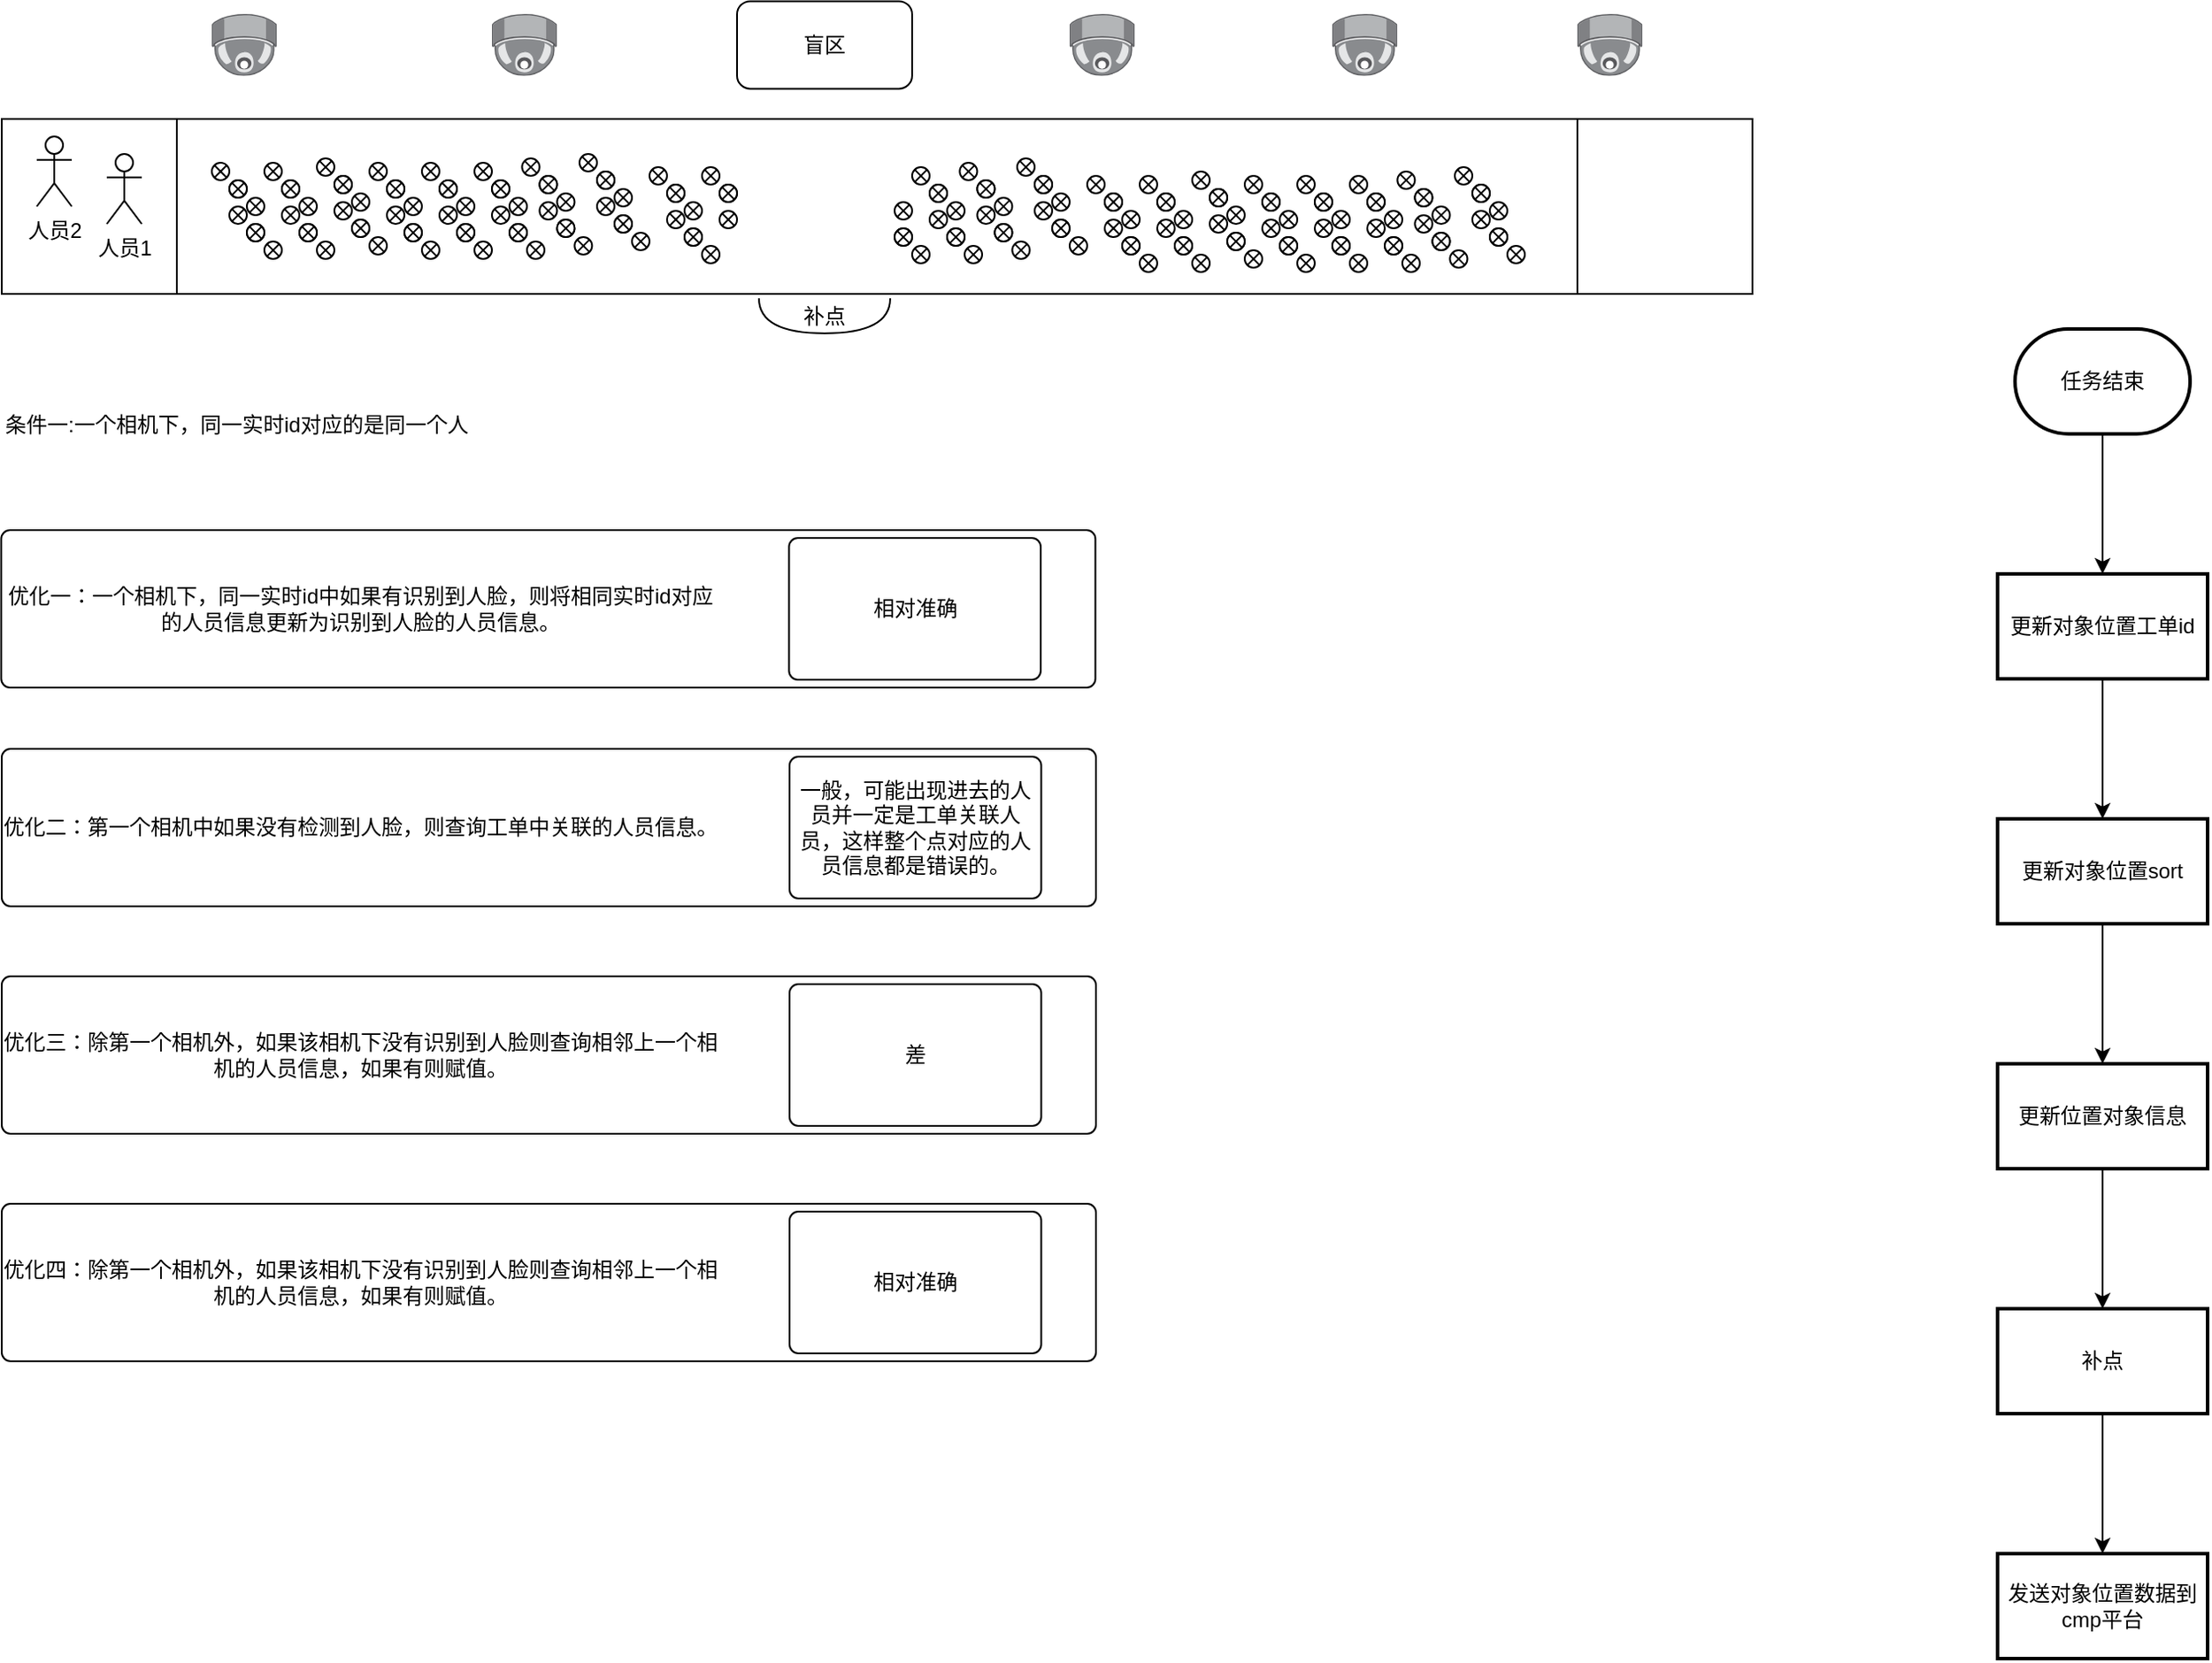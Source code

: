 <mxfile version="20.3.0" type="github">
  <diagram id="38toCDtvO72y1MS8dI_N" name="第 1 页">
    <mxGraphModel dx="932" dy="575" grid="1" gridSize="10" guides="1" tooltips="1" connect="1" arrows="1" fold="1" page="1" pageScale="1" pageWidth="827" pageHeight="1169" math="0" shadow="0">
      <root>
        <mxCell id="0" />
        <mxCell id="1" parent="0" />
        <mxCell id="1rM6C2h5TiVr_Z7WdG6Z-2" value="" style="shape=process;whiteSpace=wrap;html=1;backgroundOutline=1;" parent="1" vertex="1">
          <mxGeometry x="30" y="350" width="1000" height="100" as="geometry" />
        </mxCell>
        <mxCell id="1rM6C2h5TiVr_Z7WdG6Z-3" value="" style="points=[];aspect=fixed;html=1;align=center;shadow=0;dashed=0;image;image=img/lib/allied_telesis/security/Surveillance_Camera_Ceiling.svg;" parent="1" vertex="1">
          <mxGeometry x="150" y="290" width="37.2" height="35.4" as="geometry" />
        </mxCell>
        <mxCell id="1rM6C2h5TiVr_Z7WdG6Z-4" value="" style="points=[];aspect=fixed;html=1;align=center;shadow=0;dashed=0;image;image=img/lib/allied_telesis/security/Surveillance_Camera_Ceiling.svg;" parent="1" vertex="1">
          <mxGeometry x="310" y="290" width="37.2" height="35.4" as="geometry" />
        </mxCell>
        <mxCell id="1rM6C2h5TiVr_Z7WdG6Z-6" value="" style="points=[];aspect=fixed;html=1;align=center;shadow=0;dashed=0;image;image=img/lib/allied_telesis/security/Surveillance_Camera_Ceiling.svg;" parent="1" vertex="1">
          <mxGeometry x="640" y="290" width="37.2" height="35.4" as="geometry" />
        </mxCell>
        <mxCell id="1rM6C2h5TiVr_Z7WdG6Z-8" value="人员2" style="shape=umlActor;verticalLabelPosition=bottom;verticalAlign=top;html=1;" parent="1" vertex="1">
          <mxGeometry x="50" y="360" width="20" height="40" as="geometry" />
        </mxCell>
        <mxCell id="1rM6C2h5TiVr_Z7WdG6Z-9" value="" style="points=[];aspect=fixed;html=1;align=center;shadow=0;dashed=0;image;image=img/lib/allied_telesis/security/Surveillance_Camera_Ceiling.svg;" parent="1" vertex="1">
          <mxGeometry x="790" y="290" width="37.2" height="35.4" as="geometry" />
        </mxCell>
        <mxCell id="1rM6C2h5TiVr_Z7WdG6Z-10" value="" style="points=[];aspect=fixed;html=1;align=center;shadow=0;dashed=0;image;image=img/lib/allied_telesis/security/Surveillance_Camera_Ceiling.svg;" parent="1" vertex="1">
          <mxGeometry x="930" y="290" width="37.2" height="35.4" as="geometry" />
        </mxCell>
        <mxCell id="1rM6C2h5TiVr_Z7WdG6Z-11" value="人员1" style="shape=umlActor;verticalLabelPosition=bottom;verticalAlign=top;html=1;" parent="1" vertex="1">
          <mxGeometry x="90" y="370" width="20" height="40" as="geometry" />
        </mxCell>
        <mxCell id="1rM6C2h5TiVr_Z7WdG6Z-12" value="" style="shape=sumEllipse;perimeter=ellipsePerimeter;whiteSpace=wrap;html=1;backgroundOutline=1;" parent="1" vertex="1">
          <mxGeometry x="150" y="375" width="10" height="10" as="geometry" />
        </mxCell>
        <mxCell id="1rM6C2h5TiVr_Z7WdG6Z-13" value="" style="shape=sumEllipse;perimeter=ellipsePerimeter;whiteSpace=wrap;html=1;backgroundOutline=1;" parent="1" vertex="1">
          <mxGeometry x="160" y="400" width="10" height="10" as="geometry" />
        </mxCell>
        <mxCell id="1rM6C2h5TiVr_Z7WdG6Z-14" value="" style="shape=sumEllipse;perimeter=ellipsePerimeter;whiteSpace=wrap;html=1;backgroundOutline=1;" parent="1" vertex="1">
          <mxGeometry x="180" y="375" width="10" height="10" as="geometry" />
        </mxCell>
        <mxCell id="1rM6C2h5TiVr_Z7WdG6Z-15" value="" style="shape=sumEllipse;perimeter=ellipsePerimeter;whiteSpace=wrap;html=1;backgroundOutline=1;" parent="1" vertex="1">
          <mxGeometry x="190" y="400" width="10" height="10" as="geometry" />
        </mxCell>
        <mxCell id="1rM6C2h5TiVr_Z7WdG6Z-16" value="" style="shape=sumEllipse;perimeter=ellipsePerimeter;whiteSpace=wrap;html=1;backgroundOutline=1;" parent="1" vertex="1">
          <mxGeometry x="210" y="372.5" width="10" height="10" as="geometry" />
        </mxCell>
        <mxCell id="1rM6C2h5TiVr_Z7WdG6Z-17" value="" style="shape=sumEllipse;perimeter=ellipsePerimeter;whiteSpace=wrap;html=1;backgroundOutline=1;" parent="1" vertex="1">
          <mxGeometry x="220" y="397.5" width="10" height="10" as="geometry" />
        </mxCell>
        <mxCell id="1rM6C2h5TiVr_Z7WdG6Z-18" value="" style="shape=sumEllipse;perimeter=ellipsePerimeter;whiteSpace=wrap;html=1;backgroundOutline=1;" parent="1" vertex="1">
          <mxGeometry x="240" y="375" width="10" height="10" as="geometry" />
        </mxCell>
        <mxCell id="1rM6C2h5TiVr_Z7WdG6Z-19" value="" style="shape=sumEllipse;perimeter=ellipsePerimeter;whiteSpace=wrap;html=1;backgroundOutline=1;" parent="1" vertex="1">
          <mxGeometry x="250" y="400" width="10" height="10" as="geometry" />
        </mxCell>
        <mxCell id="1rM6C2h5TiVr_Z7WdG6Z-20" value="" style="shape=sumEllipse;perimeter=ellipsePerimeter;whiteSpace=wrap;html=1;backgroundOutline=1;" parent="1" vertex="1">
          <mxGeometry x="270" y="375" width="10" height="10" as="geometry" />
        </mxCell>
        <mxCell id="1rM6C2h5TiVr_Z7WdG6Z-21" value="" style="shape=sumEllipse;perimeter=ellipsePerimeter;whiteSpace=wrap;html=1;backgroundOutline=1;" parent="1" vertex="1">
          <mxGeometry x="280" y="400" width="10" height="10" as="geometry" />
        </mxCell>
        <mxCell id="1rM6C2h5TiVr_Z7WdG6Z-22" value="" style="shape=sumEllipse;perimeter=ellipsePerimeter;whiteSpace=wrap;html=1;backgroundOutline=1;" parent="1" vertex="1">
          <mxGeometry x="300" y="375" width="10" height="10" as="geometry" />
        </mxCell>
        <mxCell id="1rM6C2h5TiVr_Z7WdG6Z-23" value="" style="shape=sumEllipse;perimeter=ellipsePerimeter;whiteSpace=wrap;html=1;backgroundOutline=1;" parent="1" vertex="1">
          <mxGeometry x="310" y="400" width="10" height="10" as="geometry" />
        </mxCell>
        <mxCell id="1rM6C2h5TiVr_Z7WdG6Z-24" value="" style="shape=sumEllipse;perimeter=ellipsePerimeter;whiteSpace=wrap;html=1;backgroundOutline=1;" parent="1" vertex="1">
          <mxGeometry x="327.2" y="372.5" width="10" height="10" as="geometry" />
        </mxCell>
        <mxCell id="1rM6C2h5TiVr_Z7WdG6Z-25" value="" style="shape=sumEllipse;perimeter=ellipsePerimeter;whiteSpace=wrap;html=1;backgroundOutline=1;" parent="1" vertex="1">
          <mxGeometry x="337.2" y="397.5" width="10" height="10" as="geometry" />
        </mxCell>
        <mxCell id="1rM6C2h5TiVr_Z7WdG6Z-26" value="" style="shape=sumEllipse;perimeter=ellipsePerimeter;whiteSpace=wrap;html=1;backgroundOutline=1;" parent="1" vertex="1">
          <mxGeometry x="360" y="370" width="10" height="10" as="geometry" />
        </mxCell>
        <mxCell id="1rM6C2h5TiVr_Z7WdG6Z-27" value="" style="shape=sumEllipse;perimeter=ellipsePerimeter;whiteSpace=wrap;html=1;backgroundOutline=1;" parent="1" vertex="1">
          <mxGeometry x="370" y="395" width="10" height="10" as="geometry" />
        </mxCell>
        <mxCell id="1rM6C2h5TiVr_Z7WdG6Z-28" value="" style="shape=sumEllipse;perimeter=ellipsePerimeter;whiteSpace=wrap;html=1;backgroundOutline=1;" parent="1" vertex="1">
          <mxGeometry x="160" y="385" width="10" height="10" as="geometry" />
        </mxCell>
        <mxCell id="1rM6C2h5TiVr_Z7WdG6Z-29" value="" style="shape=sumEllipse;perimeter=ellipsePerimeter;whiteSpace=wrap;html=1;backgroundOutline=1;" parent="1" vertex="1">
          <mxGeometry x="170" y="410" width="10" height="10" as="geometry" />
        </mxCell>
        <mxCell id="1rM6C2h5TiVr_Z7WdG6Z-30" value="" style="shape=sumEllipse;perimeter=ellipsePerimeter;whiteSpace=wrap;html=1;backgroundOutline=1;" parent="1" vertex="1">
          <mxGeometry x="190" y="385" width="10" height="10" as="geometry" />
        </mxCell>
        <mxCell id="1rM6C2h5TiVr_Z7WdG6Z-31" value="" style="shape=sumEllipse;perimeter=ellipsePerimeter;whiteSpace=wrap;html=1;backgroundOutline=1;" parent="1" vertex="1">
          <mxGeometry x="200" y="410" width="10" height="10" as="geometry" />
        </mxCell>
        <mxCell id="1rM6C2h5TiVr_Z7WdG6Z-32" value="" style="shape=sumEllipse;perimeter=ellipsePerimeter;whiteSpace=wrap;html=1;backgroundOutline=1;" parent="1" vertex="1">
          <mxGeometry x="220" y="382.5" width="10" height="10" as="geometry" />
        </mxCell>
        <mxCell id="1rM6C2h5TiVr_Z7WdG6Z-33" value="" style="shape=sumEllipse;perimeter=ellipsePerimeter;whiteSpace=wrap;html=1;backgroundOutline=1;" parent="1" vertex="1">
          <mxGeometry x="230" y="407.5" width="10" height="10" as="geometry" />
        </mxCell>
        <mxCell id="1rM6C2h5TiVr_Z7WdG6Z-34" value="" style="shape=sumEllipse;perimeter=ellipsePerimeter;whiteSpace=wrap;html=1;backgroundOutline=1;" parent="1" vertex="1">
          <mxGeometry x="250" y="385" width="10" height="10" as="geometry" />
        </mxCell>
        <mxCell id="1rM6C2h5TiVr_Z7WdG6Z-35" value="" style="shape=sumEllipse;perimeter=ellipsePerimeter;whiteSpace=wrap;html=1;backgroundOutline=1;" parent="1" vertex="1">
          <mxGeometry x="260" y="410" width="10" height="10" as="geometry" />
        </mxCell>
        <mxCell id="1rM6C2h5TiVr_Z7WdG6Z-36" value="" style="shape=sumEllipse;perimeter=ellipsePerimeter;whiteSpace=wrap;html=1;backgroundOutline=1;" parent="1" vertex="1">
          <mxGeometry x="280" y="385" width="10" height="10" as="geometry" />
        </mxCell>
        <mxCell id="1rM6C2h5TiVr_Z7WdG6Z-37" value="" style="shape=sumEllipse;perimeter=ellipsePerimeter;whiteSpace=wrap;html=1;backgroundOutline=1;" parent="1" vertex="1">
          <mxGeometry x="290" y="410" width="10" height="10" as="geometry" />
        </mxCell>
        <mxCell id="1rM6C2h5TiVr_Z7WdG6Z-38" value="" style="shape=sumEllipse;perimeter=ellipsePerimeter;whiteSpace=wrap;html=1;backgroundOutline=1;" parent="1" vertex="1">
          <mxGeometry x="310" y="385" width="10" height="10" as="geometry" />
        </mxCell>
        <mxCell id="1rM6C2h5TiVr_Z7WdG6Z-39" value="" style="shape=sumEllipse;perimeter=ellipsePerimeter;whiteSpace=wrap;html=1;backgroundOutline=1;" parent="1" vertex="1">
          <mxGeometry x="320" y="410" width="10" height="10" as="geometry" />
        </mxCell>
        <mxCell id="1rM6C2h5TiVr_Z7WdG6Z-40" value="" style="shape=sumEllipse;perimeter=ellipsePerimeter;whiteSpace=wrap;html=1;backgroundOutline=1;" parent="1" vertex="1">
          <mxGeometry x="337.2" y="382.5" width="10" height="10" as="geometry" />
        </mxCell>
        <mxCell id="1rM6C2h5TiVr_Z7WdG6Z-41" value="" style="shape=sumEllipse;perimeter=ellipsePerimeter;whiteSpace=wrap;html=1;backgroundOutline=1;" parent="1" vertex="1">
          <mxGeometry x="347.2" y="407.5" width="10" height="10" as="geometry" />
        </mxCell>
        <mxCell id="1rM6C2h5TiVr_Z7WdG6Z-42" value="" style="shape=sumEllipse;perimeter=ellipsePerimeter;whiteSpace=wrap;html=1;backgroundOutline=1;" parent="1" vertex="1">
          <mxGeometry x="370" y="380" width="10" height="10" as="geometry" />
        </mxCell>
        <mxCell id="1rM6C2h5TiVr_Z7WdG6Z-43" value="" style="shape=sumEllipse;perimeter=ellipsePerimeter;whiteSpace=wrap;html=1;backgroundOutline=1;" parent="1" vertex="1">
          <mxGeometry x="380" y="405" width="10" height="10" as="geometry" />
        </mxCell>
        <mxCell id="1rM6C2h5TiVr_Z7WdG6Z-44" value="" style="shape=sumEllipse;perimeter=ellipsePerimeter;whiteSpace=wrap;html=1;backgroundOutline=1;" parent="1" vertex="1">
          <mxGeometry x="160" y="385" width="10" height="10" as="geometry" />
        </mxCell>
        <mxCell id="1rM6C2h5TiVr_Z7WdG6Z-45" value="" style="shape=sumEllipse;perimeter=ellipsePerimeter;whiteSpace=wrap;html=1;backgroundOutline=1;" parent="1" vertex="1">
          <mxGeometry x="170" y="410" width="10" height="10" as="geometry" />
        </mxCell>
        <mxCell id="1rM6C2h5TiVr_Z7WdG6Z-46" value="" style="shape=sumEllipse;perimeter=ellipsePerimeter;whiteSpace=wrap;html=1;backgroundOutline=1;" parent="1" vertex="1">
          <mxGeometry x="190" y="385" width="10" height="10" as="geometry" />
        </mxCell>
        <mxCell id="1rM6C2h5TiVr_Z7WdG6Z-47" value="" style="shape=sumEllipse;perimeter=ellipsePerimeter;whiteSpace=wrap;html=1;backgroundOutline=1;" parent="1" vertex="1">
          <mxGeometry x="200" y="410" width="10" height="10" as="geometry" />
        </mxCell>
        <mxCell id="1rM6C2h5TiVr_Z7WdG6Z-48" value="" style="shape=sumEllipse;perimeter=ellipsePerimeter;whiteSpace=wrap;html=1;backgroundOutline=1;" parent="1" vertex="1">
          <mxGeometry x="220" y="382.5" width="10" height="10" as="geometry" />
        </mxCell>
        <mxCell id="1rM6C2h5TiVr_Z7WdG6Z-49" value="" style="shape=sumEllipse;perimeter=ellipsePerimeter;whiteSpace=wrap;html=1;backgroundOutline=1;" parent="1" vertex="1">
          <mxGeometry x="230" y="407.5" width="10" height="10" as="geometry" />
        </mxCell>
        <mxCell id="1rM6C2h5TiVr_Z7WdG6Z-50" value="" style="shape=sumEllipse;perimeter=ellipsePerimeter;whiteSpace=wrap;html=1;backgroundOutline=1;" parent="1" vertex="1">
          <mxGeometry x="250" y="385" width="10" height="10" as="geometry" />
        </mxCell>
        <mxCell id="1rM6C2h5TiVr_Z7WdG6Z-51" value="" style="shape=sumEllipse;perimeter=ellipsePerimeter;whiteSpace=wrap;html=1;backgroundOutline=1;" parent="1" vertex="1">
          <mxGeometry x="260" y="410" width="10" height="10" as="geometry" />
        </mxCell>
        <mxCell id="1rM6C2h5TiVr_Z7WdG6Z-52" value="" style="shape=sumEllipse;perimeter=ellipsePerimeter;whiteSpace=wrap;html=1;backgroundOutline=1;" parent="1" vertex="1">
          <mxGeometry x="280" y="385" width="10" height="10" as="geometry" />
        </mxCell>
        <mxCell id="1rM6C2h5TiVr_Z7WdG6Z-53" value="" style="shape=sumEllipse;perimeter=ellipsePerimeter;whiteSpace=wrap;html=1;backgroundOutline=1;" parent="1" vertex="1">
          <mxGeometry x="290" y="410" width="10" height="10" as="geometry" />
        </mxCell>
        <mxCell id="1rM6C2h5TiVr_Z7WdG6Z-54" value="" style="shape=sumEllipse;perimeter=ellipsePerimeter;whiteSpace=wrap;html=1;backgroundOutline=1;" parent="1" vertex="1">
          <mxGeometry x="310" y="385" width="10" height="10" as="geometry" />
        </mxCell>
        <mxCell id="1rM6C2h5TiVr_Z7WdG6Z-55" value="" style="shape=sumEllipse;perimeter=ellipsePerimeter;whiteSpace=wrap;html=1;backgroundOutline=1;" parent="1" vertex="1">
          <mxGeometry x="320" y="410" width="10" height="10" as="geometry" />
        </mxCell>
        <mxCell id="1rM6C2h5TiVr_Z7WdG6Z-56" value="" style="shape=sumEllipse;perimeter=ellipsePerimeter;whiteSpace=wrap;html=1;backgroundOutline=1;" parent="1" vertex="1">
          <mxGeometry x="337.2" y="382.5" width="10" height="10" as="geometry" />
        </mxCell>
        <mxCell id="1rM6C2h5TiVr_Z7WdG6Z-57" value="" style="shape=sumEllipse;perimeter=ellipsePerimeter;whiteSpace=wrap;html=1;backgroundOutline=1;" parent="1" vertex="1">
          <mxGeometry x="347.2" y="407.5" width="10" height="10" as="geometry" />
        </mxCell>
        <mxCell id="1rM6C2h5TiVr_Z7WdG6Z-58" value="" style="shape=sumEllipse;perimeter=ellipsePerimeter;whiteSpace=wrap;html=1;backgroundOutline=1;" parent="1" vertex="1">
          <mxGeometry x="370" y="380" width="10" height="10" as="geometry" />
        </mxCell>
        <mxCell id="1rM6C2h5TiVr_Z7WdG6Z-59" value="" style="shape=sumEllipse;perimeter=ellipsePerimeter;whiteSpace=wrap;html=1;backgroundOutline=1;" parent="1" vertex="1">
          <mxGeometry x="380" y="405" width="10" height="10" as="geometry" />
        </mxCell>
        <mxCell id="1rM6C2h5TiVr_Z7WdG6Z-60" value="" style="shape=sumEllipse;perimeter=ellipsePerimeter;whiteSpace=wrap;html=1;backgroundOutline=1;" parent="1" vertex="1">
          <mxGeometry x="170" y="395" width="10" height="10" as="geometry" />
        </mxCell>
        <mxCell id="1rM6C2h5TiVr_Z7WdG6Z-61" value="" style="shape=sumEllipse;perimeter=ellipsePerimeter;whiteSpace=wrap;html=1;backgroundOutline=1;" parent="1" vertex="1">
          <mxGeometry x="180" y="420" width="10" height="10" as="geometry" />
        </mxCell>
        <mxCell id="1rM6C2h5TiVr_Z7WdG6Z-62" value="" style="shape=sumEllipse;perimeter=ellipsePerimeter;whiteSpace=wrap;html=1;backgroundOutline=1;" parent="1" vertex="1">
          <mxGeometry x="200" y="395" width="10" height="10" as="geometry" />
        </mxCell>
        <mxCell id="1rM6C2h5TiVr_Z7WdG6Z-63" value="" style="shape=sumEllipse;perimeter=ellipsePerimeter;whiteSpace=wrap;html=1;backgroundOutline=1;" parent="1" vertex="1">
          <mxGeometry x="210" y="420" width="10" height="10" as="geometry" />
        </mxCell>
        <mxCell id="1rM6C2h5TiVr_Z7WdG6Z-64" value="" style="shape=sumEllipse;perimeter=ellipsePerimeter;whiteSpace=wrap;html=1;backgroundOutline=1;" parent="1" vertex="1">
          <mxGeometry x="230" y="392.5" width="10" height="10" as="geometry" />
        </mxCell>
        <mxCell id="1rM6C2h5TiVr_Z7WdG6Z-65" value="" style="shape=sumEllipse;perimeter=ellipsePerimeter;whiteSpace=wrap;html=1;backgroundOutline=1;" parent="1" vertex="1">
          <mxGeometry x="240" y="417.5" width="10" height="10" as="geometry" />
        </mxCell>
        <mxCell id="1rM6C2h5TiVr_Z7WdG6Z-66" value="" style="shape=sumEllipse;perimeter=ellipsePerimeter;whiteSpace=wrap;html=1;backgroundOutline=1;" parent="1" vertex="1">
          <mxGeometry x="260" y="395" width="10" height="10" as="geometry" />
        </mxCell>
        <mxCell id="1rM6C2h5TiVr_Z7WdG6Z-67" value="" style="shape=sumEllipse;perimeter=ellipsePerimeter;whiteSpace=wrap;html=1;backgroundOutline=1;" parent="1" vertex="1">
          <mxGeometry x="270" y="420" width="10" height="10" as="geometry" />
        </mxCell>
        <mxCell id="1rM6C2h5TiVr_Z7WdG6Z-68" value="" style="shape=sumEllipse;perimeter=ellipsePerimeter;whiteSpace=wrap;html=1;backgroundOutline=1;" parent="1" vertex="1">
          <mxGeometry x="290" y="395" width="10" height="10" as="geometry" />
        </mxCell>
        <mxCell id="1rM6C2h5TiVr_Z7WdG6Z-69" value="" style="shape=sumEllipse;perimeter=ellipsePerimeter;whiteSpace=wrap;html=1;backgroundOutline=1;" parent="1" vertex="1">
          <mxGeometry x="300" y="420" width="10" height="10" as="geometry" />
        </mxCell>
        <mxCell id="1rM6C2h5TiVr_Z7WdG6Z-70" value="" style="shape=sumEllipse;perimeter=ellipsePerimeter;whiteSpace=wrap;html=1;backgroundOutline=1;" parent="1" vertex="1">
          <mxGeometry x="320" y="395" width="10" height="10" as="geometry" />
        </mxCell>
        <mxCell id="1rM6C2h5TiVr_Z7WdG6Z-71" value="" style="shape=sumEllipse;perimeter=ellipsePerimeter;whiteSpace=wrap;html=1;backgroundOutline=1;" parent="1" vertex="1">
          <mxGeometry x="330" y="420" width="10" height="10" as="geometry" />
        </mxCell>
        <mxCell id="1rM6C2h5TiVr_Z7WdG6Z-72" value="" style="shape=sumEllipse;perimeter=ellipsePerimeter;whiteSpace=wrap;html=1;backgroundOutline=1;" parent="1" vertex="1">
          <mxGeometry x="347.2" y="392.5" width="10" height="10" as="geometry" />
        </mxCell>
        <mxCell id="1rM6C2h5TiVr_Z7WdG6Z-73" value="" style="shape=sumEllipse;perimeter=ellipsePerimeter;whiteSpace=wrap;html=1;backgroundOutline=1;" parent="1" vertex="1">
          <mxGeometry x="357.2" y="417.5" width="10" height="10" as="geometry" />
        </mxCell>
        <mxCell id="1rM6C2h5TiVr_Z7WdG6Z-74" value="" style="shape=sumEllipse;perimeter=ellipsePerimeter;whiteSpace=wrap;html=1;backgroundOutline=1;" parent="1" vertex="1">
          <mxGeometry x="380" y="390" width="10" height="10" as="geometry" />
        </mxCell>
        <mxCell id="1rM6C2h5TiVr_Z7WdG6Z-75" value="" style="shape=sumEllipse;perimeter=ellipsePerimeter;whiteSpace=wrap;html=1;backgroundOutline=1;" parent="1" vertex="1">
          <mxGeometry x="390" y="415" width="10" height="10" as="geometry" />
        </mxCell>
        <mxCell id="1rM6C2h5TiVr_Z7WdG6Z-76" value="" style="shape=sumEllipse;perimeter=ellipsePerimeter;whiteSpace=wrap;html=1;backgroundOutline=1;" parent="1" vertex="1">
          <mxGeometry x="400" y="377.5" width="10" height="10" as="geometry" />
        </mxCell>
        <mxCell id="1rM6C2h5TiVr_Z7WdG6Z-77" value="" style="shape=sumEllipse;perimeter=ellipsePerimeter;whiteSpace=wrap;html=1;backgroundOutline=1;" parent="1" vertex="1">
          <mxGeometry x="410" y="402.5" width="10" height="10" as="geometry" />
        </mxCell>
        <mxCell id="1rM6C2h5TiVr_Z7WdG6Z-78" value="" style="shape=sumEllipse;perimeter=ellipsePerimeter;whiteSpace=wrap;html=1;backgroundOutline=1;" parent="1" vertex="1">
          <mxGeometry x="430" y="377.5" width="10" height="10" as="geometry" />
        </mxCell>
        <mxCell id="1rM6C2h5TiVr_Z7WdG6Z-79" value="" style="shape=sumEllipse;perimeter=ellipsePerimeter;whiteSpace=wrap;html=1;backgroundOutline=1;" parent="1" vertex="1">
          <mxGeometry x="440" y="402.5" width="10" height="10" as="geometry" />
        </mxCell>
        <mxCell id="1rM6C2h5TiVr_Z7WdG6Z-86" value="" style="shape=sumEllipse;perimeter=ellipsePerimeter;whiteSpace=wrap;html=1;backgroundOutline=1;" parent="1" vertex="1">
          <mxGeometry x="550" y="377.5" width="10" height="10" as="geometry" />
        </mxCell>
        <mxCell id="1rM6C2h5TiVr_Z7WdG6Z-87" value="" style="shape=sumEllipse;perimeter=ellipsePerimeter;whiteSpace=wrap;html=1;backgroundOutline=1;" parent="1" vertex="1">
          <mxGeometry x="560" y="402.5" width="10" height="10" as="geometry" />
        </mxCell>
        <mxCell id="1rM6C2h5TiVr_Z7WdG6Z-88" value="" style="shape=sumEllipse;perimeter=ellipsePerimeter;whiteSpace=wrap;html=1;backgroundOutline=1;" parent="1" vertex="1">
          <mxGeometry x="577.2" y="375" width="10" height="10" as="geometry" />
        </mxCell>
        <mxCell id="1rM6C2h5TiVr_Z7WdG6Z-89" value="" style="shape=sumEllipse;perimeter=ellipsePerimeter;whiteSpace=wrap;html=1;backgroundOutline=1;" parent="1" vertex="1">
          <mxGeometry x="587.2" y="400" width="10" height="10" as="geometry" />
        </mxCell>
        <mxCell id="1rM6C2h5TiVr_Z7WdG6Z-90" value="" style="shape=sumEllipse;perimeter=ellipsePerimeter;whiteSpace=wrap;html=1;backgroundOutline=1;" parent="1" vertex="1">
          <mxGeometry x="610" y="372.5" width="10" height="10" as="geometry" />
        </mxCell>
        <mxCell id="1rM6C2h5TiVr_Z7WdG6Z-91" value="" style="shape=sumEllipse;perimeter=ellipsePerimeter;whiteSpace=wrap;html=1;backgroundOutline=1;" parent="1" vertex="1">
          <mxGeometry x="620" y="397.5" width="10" height="10" as="geometry" />
        </mxCell>
        <mxCell id="1rM6C2h5TiVr_Z7WdG6Z-92" value="" style="shape=sumEllipse;perimeter=ellipsePerimeter;whiteSpace=wrap;html=1;backgroundOutline=1;" parent="1" vertex="1">
          <mxGeometry x="410" y="387.5" width="10" height="10" as="geometry" />
        </mxCell>
        <mxCell id="1rM6C2h5TiVr_Z7WdG6Z-93" value="" style="shape=sumEllipse;perimeter=ellipsePerimeter;whiteSpace=wrap;html=1;backgroundOutline=1;" parent="1" vertex="1">
          <mxGeometry x="420" y="412.5" width="10" height="10" as="geometry" />
        </mxCell>
        <mxCell id="1rM6C2h5TiVr_Z7WdG6Z-94" value="" style="shape=sumEllipse;perimeter=ellipsePerimeter;whiteSpace=wrap;html=1;backgroundOutline=1;" parent="1" vertex="1">
          <mxGeometry x="440" y="387.5" width="10" height="10" as="geometry" />
        </mxCell>
        <mxCell id="1rM6C2h5TiVr_Z7WdG6Z-101" value="" style="shape=sumEllipse;perimeter=ellipsePerimeter;whiteSpace=wrap;html=1;backgroundOutline=1;" parent="1" vertex="1">
          <mxGeometry x="540" y="412.5" width="10" height="10" as="geometry" />
        </mxCell>
        <mxCell id="1rM6C2h5TiVr_Z7WdG6Z-102" value="" style="shape=sumEllipse;perimeter=ellipsePerimeter;whiteSpace=wrap;html=1;backgroundOutline=1;" parent="1" vertex="1">
          <mxGeometry x="560" y="387.5" width="10" height="10" as="geometry" />
        </mxCell>
        <mxCell id="1rM6C2h5TiVr_Z7WdG6Z-103" value="" style="shape=sumEllipse;perimeter=ellipsePerimeter;whiteSpace=wrap;html=1;backgroundOutline=1;" parent="1" vertex="1">
          <mxGeometry x="570" y="412.5" width="10" height="10" as="geometry" />
        </mxCell>
        <mxCell id="1rM6C2h5TiVr_Z7WdG6Z-104" value="" style="shape=sumEllipse;perimeter=ellipsePerimeter;whiteSpace=wrap;html=1;backgroundOutline=1;" parent="1" vertex="1">
          <mxGeometry x="587.2" y="385" width="10" height="10" as="geometry" />
        </mxCell>
        <mxCell id="1rM6C2h5TiVr_Z7WdG6Z-105" value="" style="shape=sumEllipse;perimeter=ellipsePerimeter;whiteSpace=wrap;html=1;backgroundOutline=1;" parent="1" vertex="1">
          <mxGeometry x="597.2" y="410" width="10" height="10" as="geometry" />
        </mxCell>
        <mxCell id="1rM6C2h5TiVr_Z7WdG6Z-106" value="" style="shape=sumEllipse;perimeter=ellipsePerimeter;whiteSpace=wrap;html=1;backgroundOutline=1;" parent="1" vertex="1">
          <mxGeometry x="620" y="382.5" width="10" height="10" as="geometry" />
        </mxCell>
        <mxCell id="1rM6C2h5TiVr_Z7WdG6Z-107" value="" style="shape=sumEllipse;perimeter=ellipsePerimeter;whiteSpace=wrap;html=1;backgroundOutline=1;" parent="1" vertex="1">
          <mxGeometry x="630" y="407.5" width="10" height="10" as="geometry" />
        </mxCell>
        <mxCell id="1rM6C2h5TiVr_Z7WdG6Z-108" value="" style="shape=sumEllipse;perimeter=ellipsePerimeter;whiteSpace=wrap;html=1;backgroundOutline=1;" parent="1" vertex="1">
          <mxGeometry x="410" y="387.5" width="10" height="10" as="geometry" />
        </mxCell>
        <mxCell id="1rM6C2h5TiVr_Z7WdG6Z-109" value="" style="shape=sumEllipse;perimeter=ellipsePerimeter;whiteSpace=wrap;html=1;backgroundOutline=1;" parent="1" vertex="1">
          <mxGeometry x="420" y="412.5" width="10" height="10" as="geometry" />
        </mxCell>
        <mxCell id="1rM6C2h5TiVr_Z7WdG6Z-110" value="" style="shape=sumEllipse;perimeter=ellipsePerimeter;whiteSpace=wrap;html=1;backgroundOutline=1;" parent="1" vertex="1">
          <mxGeometry x="440" y="387.5" width="10" height="10" as="geometry" />
        </mxCell>
        <mxCell id="1rM6C2h5TiVr_Z7WdG6Z-117" value="" style="shape=sumEllipse;perimeter=ellipsePerimeter;whiteSpace=wrap;html=1;backgroundOutline=1;" parent="1" vertex="1">
          <mxGeometry x="540" y="412.5" width="10" height="10" as="geometry" />
        </mxCell>
        <mxCell id="1rM6C2h5TiVr_Z7WdG6Z-118" value="" style="shape=sumEllipse;perimeter=ellipsePerimeter;whiteSpace=wrap;html=1;backgroundOutline=1;" parent="1" vertex="1">
          <mxGeometry x="560" y="387.5" width="10" height="10" as="geometry" />
        </mxCell>
        <mxCell id="1rM6C2h5TiVr_Z7WdG6Z-119" value="" style="shape=sumEllipse;perimeter=ellipsePerimeter;whiteSpace=wrap;html=1;backgroundOutline=1;" parent="1" vertex="1">
          <mxGeometry x="570" y="412.5" width="10" height="10" as="geometry" />
        </mxCell>
        <mxCell id="1rM6C2h5TiVr_Z7WdG6Z-120" value="" style="shape=sumEllipse;perimeter=ellipsePerimeter;whiteSpace=wrap;html=1;backgroundOutline=1;" parent="1" vertex="1">
          <mxGeometry x="587.2" y="385" width="10" height="10" as="geometry" />
        </mxCell>
        <mxCell id="1rM6C2h5TiVr_Z7WdG6Z-121" value="" style="shape=sumEllipse;perimeter=ellipsePerimeter;whiteSpace=wrap;html=1;backgroundOutline=1;" parent="1" vertex="1">
          <mxGeometry x="597.2" y="410" width="10" height="10" as="geometry" />
        </mxCell>
        <mxCell id="1rM6C2h5TiVr_Z7WdG6Z-122" value="" style="shape=sumEllipse;perimeter=ellipsePerimeter;whiteSpace=wrap;html=1;backgroundOutline=1;" parent="1" vertex="1">
          <mxGeometry x="620" y="382.5" width="10" height="10" as="geometry" />
        </mxCell>
        <mxCell id="1rM6C2h5TiVr_Z7WdG6Z-123" value="" style="shape=sumEllipse;perimeter=ellipsePerimeter;whiteSpace=wrap;html=1;backgroundOutline=1;" parent="1" vertex="1">
          <mxGeometry x="630" y="407.5" width="10" height="10" as="geometry" />
        </mxCell>
        <mxCell id="1rM6C2h5TiVr_Z7WdG6Z-124" value="" style="shape=sumEllipse;perimeter=ellipsePerimeter;whiteSpace=wrap;html=1;backgroundOutline=1;" parent="1" vertex="1">
          <mxGeometry x="420" y="397.5" width="10" height="10" as="geometry" />
        </mxCell>
        <mxCell id="1rM6C2h5TiVr_Z7WdG6Z-125" value="" style="shape=sumEllipse;perimeter=ellipsePerimeter;whiteSpace=wrap;html=1;backgroundOutline=1;" parent="1" vertex="1">
          <mxGeometry x="430" y="422.5" width="10" height="10" as="geometry" />
        </mxCell>
        <mxCell id="1rM6C2h5TiVr_Z7WdG6Z-132" value="" style="shape=sumEllipse;perimeter=ellipsePerimeter;whiteSpace=wrap;html=1;backgroundOutline=1;" parent="1" vertex="1">
          <mxGeometry x="540" y="397.5" width="10" height="10" as="geometry" />
        </mxCell>
        <mxCell id="1rM6C2h5TiVr_Z7WdG6Z-133" value="" style="shape=sumEllipse;perimeter=ellipsePerimeter;whiteSpace=wrap;html=1;backgroundOutline=1;" parent="1" vertex="1">
          <mxGeometry x="550" y="422.5" width="10" height="10" as="geometry" />
        </mxCell>
        <mxCell id="1rM6C2h5TiVr_Z7WdG6Z-134" value="" style="shape=sumEllipse;perimeter=ellipsePerimeter;whiteSpace=wrap;html=1;backgroundOutline=1;" parent="1" vertex="1">
          <mxGeometry x="570" y="397.5" width="10" height="10" as="geometry" />
        </mxCell>
        <mxCell id="1rM6C2h5TiVr_Z7WdG6Z-135" value="" style="shape=sumEllipse;perimeter=ellipsePerimeter;whiteSpace=wrap;html=1;backgroundOutline=1;" parent="1" vertex="1">
          <mxGeometry x="580" y="422.5" width="10" height="10" as="geometry" />
        </mxCell>
        <mxCell id="1rM6C2h5TiVr_Z7WdG6Z-136" value="" style="shape=sumEllipse;perimeter=ellipsePerimeter;whiteSpace=wrap;html=1;backgroundOutline=1;" parent="1" vertex="1">
          <mxGeometry x="597.2" y="395" width="10" height="10" as="geometry" />
        </mxCell>
        <mxCell id="1rM6C2h5TiVr_Z7WdG6Z-137" value="" style="shape=sumEllipse;perimeter=ellipsePerimeter;whiteSpace=wrap;html=1;backgroundOutline=1;" parent="1" vertex="1">
          <mxGeometry x="607.2" y="420" width="10" height="10" as="geometry" />
        </mxCell>
        <mxCell id="1rM6C2h5TiVr_Z7WdG6Z-138" value="" style="shape=sumEllipse;perimeter=ellipsePerimeter;whiteSpace=wrap;html=1;backgroundOutline=1;" parent="1" vertex="1">
          <mxGeometry x="630" y="392.5" width="10" height="10" as="geometry" />
        </mxCell>
        <mxCell id="1rM6C2h5TiVr_Z7WdG6Z-139" value="" style="shape=sumEllipse;perimeter=ellipsePerimeter;whiteSpace=wrap;html=1;backgroundOutline=1;" parent="1" vertex="1">
          <mxGeometry x="640" y="417.5" width="10" height="10" as="geometry" />
        </mxCell>
        <mxCell id="1rM6C2h5TiVr_Z7WdG6Z-140" value="" style="shape=sumEllipse;perimeter=ellipsePerimeter;whiteSpace=wrap;html=1;backgroundOutline=1;" parent="1" vertex="1">
          <mxGeometry x="650" y="382.5" width="10" height="10" as="geometry" />
        </mxCell>
        <mxCell id="1rM6C2h5TiVr_Z7WdG6Z-141" value="" style="shape=sumEllipse;perimeter=ellipsePerimeter;whiteSpace=wrap;html=1;backgroundOutline=1;" parent="1" vertex="1">
          <mxGeometry x="660" y="407.5" width="10" height="10" as="geometry" />
        </mxCell>
        <mxCell id="1rM6C2h5TiVr_Z7WdG6Z-142" value="" style="shape=sumEllipse;perimeter=ellipsePerimeter;whiteSpace=wrap;html=1;backgroundOutline=1;" parent="1" vertex="1">
          <mxGeometry x="680" y="382.5" width="10" height="10" as="geometry" />
        </mxCell>
        <mxCell id="1rM6C2h5TiVr_Z7WdG6Z-143" value="" style="shape=sumEllipse;perimeter=ellipsePerimeter;whiteSpace=wrap;html=1;backgroundOutline=1;" parent="1" vertex="1">
          <mxGeometry x="690" y="407.5" width="10" height="10" as="geometry" />
        </mxCell>
        <mxCell id="1rM6C2h5TiVr_Z7WdG6Z-144" value="" style="shape=sumEllipse;perimeter=ellipsePerimeter;whiteSpace=wrap;html=1;backgroundOutline=1;" parent="1" vertex="1">
          <mxGeometry x="710" y="380" width="10" height="10" as="geometry" />
        </mxCell>
        <mxCell id="1rM6C2h5TiVr_Z7WdG6Z-145" value="" style="shape=sumEllipse;perimeter=ellipsePerimeter;whiteSpace=wrap;html=1;backgroundOutline=1;" parent="1" vertex="1">
          <mxGeometry x="720" y="405" width="10" height="10" as="geometry" />
        </mxCell>
        <mxCell id="1rM6C2h5TiVr_Z7WdG6Z-146" value="" style="shape=sumEllipse;perimeter=ellipsePerimeter;whiteSpace=wrap;html=1;backgroundOutline=1;" parent="1" vertex="1">
          <mxGeometry x="740" y="382.5" width="10" height="10" as="geometry" />
        </mxCell>
        <mxCell id="1rM6C2h5TiVr_Z7WdG6Z-147" value="" style="shape=sumEllipse;perimeter=ellipsePerimeter;whiteSpace=wrap;html=1;backgroundOutline=1;" parent="1" vertex="1">
          <mxGeometry x="750" y="407.5" width="10" height="10" as="geometry" />
        </mxCell>
        <mxCell id="1rM6C2h5TiVr_Z7WdG6Z-148" value="" style="shape=sumEllipse;perimeter=ellipsePerimeter;whiteSpace=wrap;html=1;backgroundOutline=1;" parent="1" vertex="1">
          <mxGeometry x="770" y="382.5" width="10" height="10" as="geometry" />
        </mxCell>
        <mxCell id="1rM6C2h5TiVr_Z7WdG6Z-149" value="" style="shape=sumEllipse;perimeter=ellipsePerimeter;whiteSpace=wrap;html=1;backgroundOutline=1;" parent="1" vertex="1">
          <mxGeometry x="780" y="407.5" width="10" height="10" as="geometry" />
        </mxCell>
        <mxCell id="1rM6C2h5TiVr_Z7WdG6Z-150" value="" style="shape=sumEllipse;perimeter=ellipsePerimeter;whiteSpace=wrap;html=1;backgroundOutline=1;" parent="1" vertex="1">
          <mxGeometry x="800" y="382.5" width="10" height="10" as="geometry" />
        </mxCell>
        <mxCell id="1rM6C2h5TiVr_Z7WdG6Z-151" value="" style="shape=sumEllipse;perimeter=ellipsePerimeter;whiteSpace=wrap;html=1;backgroundOutline=1;" parent="1" vertex="1">
          <mxGeometry x="810" y="407.5" width="10" height="10" as="geometry" />
        </mxCell>
        <mxCell id="1rM6C2h5TiVr_Z7WdG6Z-152" value="" style="shape=sumEllipse;perimeter=ellipsePerimeter;whiteSpace=wrap;html=1;backgroundOutline=1;" parent="1" vertex="1">
          <mxGeometry x="827.2" y="380" width="10" height="10" as="geometry" />
        </mxCell>
        <mxCell id="1rM6C2h5TiVr_Z7WdG6Z-153" value="" style="shape=sumEllipse;perimeter=ellipsePerimeter;whiteSpace=wrap;html=1;backgroundOutline=1;" parent="1" vertex="1">
          <mxGeometry x="837.2" y="405" width="10" height="10" as="geometry" />
        </mxCell>
        <mxCell id="1rM6C2h5TiVr_Z7WdG6Z-154" value="" style="shape=sumEllipse;perimeter=ellipsePerimeter;whiteSpace=wrap;html=1;backgroundOutline=1;" parent="1" vertex="1">
          <mxGeometry x="860" y="377.5" width="10" height="10" as="geometry" />
        </mxCell>
        <mxCell id="1rM6C2h5TiVr_Z7WdG6Z-155" value="" style="shape=sumEllipse;perimeter=ellipsePerimeter;whiteSpace=wrap;html=1;backgroundOutline=1;" parent="1" vertex="1">
          <mxGeometry x="870" y="402.5" width="10" height="10" as="geometry" />
        </mxCell>
        <mxCell id="1rM6C2h5TiVr_Z7WdG6Z-156" value="" style="shape=sumEllipse;perimeter=ellipsePerimeter;whiteSpace=wrap;html=1;backgroundOutline=1;" parent="1" vertex="1">
          <mxGeometry x="660" y="392.5" width="10" height="10" as="geometry" />
        </mxCell>
        <mxCell id="1rM6C2h5TiVr_Z7WdG6Z-157" value="" style="shape=sumEllipse;perimeter=ellipsePerimeter;whiteSpace=wrap;html=1;backgroundOutline=1;" parent="1" vertex="1">
          <mxGeometry x="670" y="417.5" width="10" height="10" as="geometry" />
        </mxCell>
        <mxCell id="1rM6C2h5TiVr_Z7WdG6Z-158" value="" style="shape=sumEllipse;perimeter=ellipsePerimeter;whiteSpace=wrap;html=1;backgroundOutline=1;" parent="1" vertex="1">
          <mxGeometry x="690" y="392.5" width="10" height="10" as="geometry" />
        </mxCell>
        <mxCell id="1rM6C2h5TiVr_Z7WdG6Z-159" value="" style="shape=sumEllipse;perimeter=ellipsePerimeter;whiteSpace=wrap;html=1;backgroundOutline=1;" parent="1" vertex="1">
          <mxGeometry x="700" y="417.5" width="10" height="10" as="geometry" />
        </mxCell>
        <mxCell id="1rM6C2h5TiVr_Z7WdG6Z-160" value="" style="shape=sumEllipse;perimeter=ellipsePerimeter;whiteSpace=wrap;html=1;backgroundOutline=1;" parent="1" vertex="1">
          <mxGeometry x="720" y="390" width="10" height="10" as="geometry" />
        </mxCell>
        <mxCell id="1rM6C2h5TiVr_Z7WdG6Z-161" value="" style="shape=sumEllipse;perimeter=ellipsePerimeter;whiteSpace=wrap;html=1;backgroundOutline=1;" parent="1" vertex="1">
          <mxGeometry x="730" y="415" width="10" height="10" as="geometry" />
        </mxCell>
        <mxCell id="1rM6C2h5TiVr_Z7WdG6Z-162" value="" style="shape=sumEllipse;perimeter=ellipsePerimeter;whiteSpace=wrap;html=1;backgroundOutline=1;" parent="1" vertex="1">
          <mxGeometry x="750" y="392.5" width="10" height="10" as="geometry" />
        </mxCell>
        <mxCell id="1rM6C2h5TiVr_Z7WdG6Z-163" value="" style="shape=sumEllipse;perimeter=ellipsePerimeter;whiteSpace=wrap;html=1;backgroundOutline=1;" parent="1" vertex="1">
          <mxGeometry x="760" y="417.5" width="10" height="10" as="geometry" />
        </mxCell>
        <mxCell id="1rM6C2h5TiVr_Z7WdG6Z-164" value="" style="shape=sumEllipse;perimeter=ellipsePerimeter;whiteSpace=wrap;html=1;backgroundOutline=1;" parent="1" vertex="1">
          <mxGeometry x="780" y="392.5" width="10" height="10" as="geometry" />
        </mxCell>
        <mxCell id="1rM6C2h5TiVr_Z7WdG6Z-165" value="" style="shape=sumEllipse;perimeter=ellipsePerimeter;whiteSpace=wrap;html=1;backgroundOutline=1;" parent="1" vertex="1">
          <mxGeometry x="790" y="417.5" width="10" height="10" as="geometry" />
        </mxCell>
        <mxCell id="1rM6C2h5TiVr_Z7WdG6Z-166" value="" style="shape=sumEllipse;perimeter=ellipsePerimeter;whiteSpace=wrap;html=1;backgroundOutline=1;" parent="1" vertex="1">
          <mxGeometry x="810" y="392.5" width="10" height="10" as="geometry" />
        </mxCell>
        <mxCell id="1rM6C2h5TiVr_Z7WdG6Z-167" value="" style="shape=sumEllipse;perimeter=ellipsePerimeter;whiteSpace=wrap;html=1;backgroundOutline=1;" parent="1" vertex="1">
          <mxGeometry x="820" y="417.5" width="10" height="10" as="geometry" />
        </mxCell>
        <mxCell id="1rM6C2h5TiVr_Z7WdG6Z-168" value="" style="shape=sumEllipse;perimeter=ellipsePerimeter;whiteSpace=wrap;html=1;backgroundOutline=1;" parent="1" vertex="1">
          <mxGeometry x="837.2" y="390" width="10" height="10" as="geometry" />
        </mxCell>
        <mxCell id="1rM6C2h5TiVr_Z7WdG6Z-169" value="" style="shape=sumEllipse;perimeter=ellipsePerimeter;whiteSpace=wrap;html=1;backgroundOutline=1;" parent="1" vertex="1">
          <mxGeometry x="847.2" y="415" width="10" height="10" as="geometry" />
        </mxCell>
        <mxCell id="1rM6C2h5TiVr_Z7WdG6Z-170" value="" style="shape=sumEllipse;perimeter=ellipsePerimeter;whiteSpace=wrap;html=1;backgroundOutline=1;" parent="1" vertex="1">
          <mxGeometry x="870" y="387.5" width="10" height="10" as="geometry" />
        </mxCell>
        <mxCell id="1rM6C2h5TiVr_Z7WdG6Z-171" value="" style="shape=sumEllipse;perimeter=ellipsePerimeter;whiteSpace=wrap;html=1;backgroundOutline=1;" parent="1" vertex="1">
          <mxGeometry x="880" y="412.5" width="10" height="10" as="geometry" />
        </mxCell>
        <mxCell id="1rM6C2h5TiVr_Z7WdG6Z-172" value="" style="shape=sumEllipse;perimeter=ellipsePerimeter;whiteSpace=wrap;html=1;backgroundOutline=1;" parent="1" vertex="1">
          <mxGeometry x="660" y="392.5" width="10" height="10" as="geometry" />
        </mxCell>
        <mxCell id="1rM6C2h5TiVr_Z7WdG6Z-173" value="" style="shape=sumEllipse;perimeter=ellipsePerimeter;whiteSpace=wrap;html=1;backgroundOutline=1;" parent="1" vertex="1">
          <mxGeometry x="670" y="417.5" width="10" height="10" as="geometry" />
        </mxCell>
        <mxCell id="1rM6C2h5TiVr_Z7WdG6Z-174" value="" style="shape=sumEllipse;perimeter=ellipsePerimeter;whiteSpace=wrap;html=1;backgroundOutline=1;" parent="1" vertex="1">
          <mxGeometry x="690" y="392.5" width="10" height="10" as="geometry" />
        </mxCell>
        <mxCell id="1rM6C2h5TiVr_Z7WdG6Z-175" value="" style="shape=sumEllipse;perimeter=ellipsePerimeter;whiteSpace=wrap;html=1;backgroundOutline=1;" parent="1" vertex="1">
          <mxGeometry x="700" y="417.5" width="10" height="10" as="geometry" />
        </mxCell>
        <mxCell id="1rM6C2h5TiVr_Z7WdG6Z-176" value="" style="shape=sumEllipse;perimeter=ellipsePerimeter;whiteSpace=wrap;html=1;backgroundOutline=1;" parent="1" vertex="1">
          <mxGeometry x="720" y="390" width="10" height="10" as="geometry" />
        </mxCell>
        <mxCell id="1rM6C2h5TiVr_Z7WdG6Z-177" value="" style="shape=sumEllipse;perimeter=ellipsePerimeter;whiteSpace=wrap;html=1;backgroundOutline=1;" parent="1" vertex="1">
          <mxGeometry x="730" y="415" width="10" height="10" as="geometry" />
        </mxCell>
        <mxCell id="1rM6C2h5TiVr_Z7WdG6Z-178" value="" style="shape=sumEllipse;perimeter=ellipsePerimeter;whiteSpace=wrap;html=1;backgroundOutline=1;" parent="1" vertex="1">
          <mxGeometry x="750" y="392.5" width="10" height="10" as="geometry" />
        </mxCell>
        <mxCell id="1rM6C2h5TiVr_Z7WdG6Z-179" value="" style="shape=sumEllipse;perimeter=ellipsePerimeter;whiteSpace=wrap;html=1;backgroundOutline=1;" parent="1" vertex="1">
          <mxGeometry x="760" y="417.5" width="10" height="10" as="geometry" />
        </mxCell>
        <mxCell id="1rM6C2h5TiVr_Z7WdG6Z-180" value="" style="shape=sumEllipse;perimeter=ellipsePerimeter;whiteSpace=wrap;html=1;backgroundOutline=1;" parent="1" vertex="1">
          <mxGeometry x="780" y="392.5" width="10" height="10" as="geometry" />
        </mxCell>
        <mxCell id="1rM6C2h5TiVr_Z7WdG6Z-181" value="" style="shape=sumEllipse;perimeter=ellipsePerimeter;whiteSpace=wrap;html=1;backgroundOutline=1;" parent="1" vertex="1">
          <mxGeometry x="790" y="417.5" width="10" height="10" as="geometry" />
        </mxCell>
        <mxCell id="1rM6C2h5TiVr_Z7WdG6Z-182" value="" style="shape=sumEllipse;perimeter=ellipsePerimeter;whiteSpace=wrap;html=1;backgroundOutline=1;" parent="1" vertex="1">
          <mxGeometry x="810" y="392.5" width="10" height="10" as="geometry" />
        </mxCell>
        <mxCell id="1rM6C2h5TiVr_Z7WdG6Z-183" value="" style="shape=sumEllipse;perimeter=ellipsePerimeter;whiteSpace=wrap;html=1;backgroundOutline=1;" parent="1" vertex="1">
          <mxGeometry x="820" y="417.5" width="10" height="10" as="geometry" />
        </mxCell>
        <mxCell id="1rM6C2h5TiVr_Z7WdG6Z-184" value="" style="shape=sumEllipse;perimeter=ellipsePerimeter;whiteSpace=wrap;html=1;backgroundOutline=1;" parent="1" vertex="1">
          <mxGeometry x="837.2" y="390" width="10" height="10" as="geometry" />
        </mxCell>
        <mxCell id="1rM6C2h5TiVr_Z7WdG6Z-185" value="" style="shape=sumEllipse;perimeter=ellipsePerimeter;whiteSpace=wrap;html=1;backgroundOutline=1;" parent="1" vertex="1">
          <mxGeometry x="847.2" y="415" width="10" height="10" as="geometry" />
        </mxCell>
        <mxCell id="1rM6C2h5TiVr_Z7WdG6Z-186" value="" style="shape=sumEllipse;perimeter=ellipsePerimeter;whiteSpace=wrap;html=1;backgroundOutline=1;" parent="1" vertex="1">
          <mxGeometry x="870" y="387.5" width="10" height="10" as="geometry" />
        </mxCell>
        <mxCell id="1rM6C2h5TiVr_Z7WdG6Z-187" value="" style="shape=sumEllipse;perimeter=ellipsePerimeter;whiteSpace=wrap;html=1;backgroundOutline=1;" parent="1" vertex="1">
          <mxGeometry x="880" y="412.5" width="10" height="10" as="geometry" />
        </mxCell>
        <mxCell id="1rM6C2h5TiVr_Z7WdG6Z-188" value="" style="shape=sumEllipse;perimeter=ellipsePerimeter;whiteSpace=wrap;html=1;backgroundOutline=1;" parent="1" vertex="1">
          <mxGeometry x="670" y="402.5" width="10" height="10" as="geometry" />
        </mxCell>
        <mxCell id="1rM6C2h5TiVr_Z7WdG6Z-189" value="" style="shape=sumEllipse;perimeter=ellipsePerimeter;whiteSpace=wrap;html=1;backgroundOutline=1;" parent="1" vertex="1">
          <mxGeometry x="680" y="427.5" width="10" height="10" as="geometry" />
        </mxCell>
        <mxCell id="1rM6C2h5TiVr_Z7WdG6Z-190" value="" style="shape=sumEllipse;perimeter=ellipsePerimeter;whiteSpace=wrap;html=1;backgroundOutline=1;" parent="1" vertex="1">
          <mxGeometry x="700" y="402.5" width="10" height="10" as="geometry" />
        </mxCell>
        <mxCell id="1rM6C2h5TiVr_Z7WdG6Z-191" value="" style="shape=sumEllipse;perimeter=ellipsePerimeter;whiteSpace=wrap;html=1;backgroundOutline=1;" parent="1" vertex="1">
          <mxGeometry x="710" y="427.5" width="10" height="10" as="geometry" />
        </mxCell>
        <mxCell id="1rM6C2h5TiVr_Z7WdG6Z-192" value="" style="shape=sumEllipse;perimeter=ellipsePerimeter;whiteSpace=wrap;html=1;backgroundOutline=1;" parent="1" vertex="1">
          <mxGeometry x="730" y="400" width="10" height="10" as="geometry" />
        </mxCell>
        <mxCell id="1rM6C2h5TiVr_Z7WdG6Z-193" value="" style="shape=sumEllipse;perimeter=ellipsePerimeter;whiteSpace=wrap;html=1;backgroundOutline=1;" parent="1" vertex="1">
          <mxGeometry x="740" y="425" width="10" height="10" as="geometry" />
        </mxCell>
        <mxCell id="1rM6C2h5TiVr_Z7WdG6Z-194" value="" style="shape=sumEllipse;perimeter=ellipsePerimeter;whiteSpace=wrap;html=1;backgroundOutline=1;" parent="1" vertex="1">
          <mxGeometry x="760" y="402.5" width="10" height="10" as="geometry" />
        </mxCell>
        <mxCell id="1rM6C2h5TiVr_Z7WdG6Z-195" value="" style="shape=sumEllipse;perimeter=ellipsePerimeter;whiteSpace=wrap;html=1;backgroundOutline=1;" parent="1" vertex="1">
          <mxGeometry x="770" y="427.5" width="10" height="10" as="geometry" />
        </mxCell>
        <mxCell id="1rM6C2h5TiVr_Z7WdG6Z-196" value="" style="shape=sumEllipse;perimeter=ellipsePerimeter;whiteSpace=wrap;html=1;backgroundOutline=1;" parent="1" vertex="1">
          <mxGeometry x="790" y="402.5" width="10" height="10" as="geometry" />
        </mxCell>
        <mxCell id="1rM6C2h5TiVr_Z7WdG6Z-197" value="" style="shape=sumEllipse;perimeter=ellipsePerimeter;whiteSpace=wrap;html=1;backgroundOutline=1;" parent="1" vertex="1">
          <mxGeometry x="800" y="427.5" width="10" height="10" as="geometry" />
        </mxCell>
        <mxCell id="1rM6C2h5TiVr_Z7WdG6Z-198" value="" style="shape=sumEllipse;perimeter=ellipsePerimeter;whiteSpace=wrap;html=1;backgroundOutline=1;" parent="1" vertex="1">
          <mxGeometry x="820" y="402.5" width="10" height="10" as="geometry" />
        </mxCell>
        <mxCell id="1rM6C2h5TiVr_Z7WdG6Z-199" value="" style="shape=sumEllipse;perimeter=ellipsePerimeter;whiteSpace=wrap;html=1;backgroundOutline=1;" parent="1" vertex="1">
          <mxGeometry x="830" y="427.5" width="10" height="10" as="geometry" />
        </mxCell>
        <mxCell id="1rM6C2h5TiVr_Z7WdG6Z-200" value="" style="shape=sumEllipse;perimeter=ellipsePerimeter;whiteSpace=wrap;html=1;backgroundOutline=1;" parent="1" vertex="1">
          <mxGeometry x="847.2" y="400" width="10" height="10" as="geometry" />
        </mxCell>
        <mxCell id="1rM6C2h5TiVr_Z7WdG6Z-201" value="" style="shape=sumEllipse;perimeter=ellipsePerimeter;whiteSpace=wrap;html=1;backgroundOutline=1;" parent="1" vertex="1">
          <mxGeometry x="857.2" y="425" width="10" height="10" as="geometry" />
        </mxCell>
        <mxCell id="1rM6C2h5TiVr_Z7WdG6Z-202" value="" style="shape=sumEllipse;perimeter=ellipsePerimeter;whiteSpace=wrap;html=1;backgroundOutline=1;" parent="1" vertex="1">
          <mxGeometry x="880" y="397.5" width="10" height="10" as="geometry" />
        </mxCell>
        <mxCell id="1rM6C2h5TiVr_Z7WdG6Z-203" value="" style="shape=sumEllipse;perimeter=ellipsePerimeter;whiteSpace=wrap;html=1;backgroundOutline=1;" parent="1" vertex="1">
          <mxGeometry x="890" y="422.5" width="10" height="10" as="geometry" />
        </mxCell>
        <mxCell id="1rM6C2h5TiVr_Z7WdG6Z-204" value="盲区" style="rounded=1;whiteSpace=wrap;html=1;" parent="1" vertex="1">
          <mxGeometry x="450" y="282.7" width="100" height="50" as="geometry" />
        </mxCell>
        <mxCell id="1rM6C2h5TiVr_Z7WdG6Z-205" value="条件一:一个相机下，同一实时id对应的是同一个人" style="text;html=1;strokeColor=none;fillColor=none;align=left;verticalAlign=middle;whiteSpace=wrap;rounded=0;" parent="1" vertex="1">
          <mxGeometry x="30" y="510" width="430" height="30" as="geometry" />
        </mxCell>
        <mxCell id="1rM6C2h5TiVr_Z7WdG6Z-206" value="" style="shape=requiredInterface;html=1;verticalLabelPosition=bottom;sketch=0;rotation=90;" parent="1" vertex="1">
          <mxGeometry x="490" y="425" width="20" height="75" as="geometry" />
        </mxCell>
        <mxCell id="1rM6C2h5TiVr_Z7WdG6Z-207" value="补点" style="text;html=1;strokeColor=none;fillColor=none;align=center;verticalAlign=middle;whiteSpace=wrap;rounded=0;" parent="1" vertex="1">
          <mxGeometry x="470" y="447.5" width="60" height="30" as="geometry" />
        </mxCell>
        <mxCell id="1rM6C2h5TiVr_Z7WdG6Z-227" value="" style="rounded=1;absoluteArcSize=1;html=1;arcSize=10;" parent="1" vertex="1">
          <mxGeometry x="29.7" y="585" width="625" height="90" as="geometry" />
        </mxCell>
        <mxCell id="1rM6C2h5TiVr_Z7WdG6Z-228" value="&lt;span style=&quot;text-align: left;&quot;&gt;优化一：一个相机下，同一实时id中如果有识别到人脸，则将相同实时id对应的人员信息更新为识别到人脸的人员信息。&lt;/span&gt;" style="html=1;shape=mxgraph.er.anchor;whiteSpace=wrap;" parent="1rM6C2h5TiVr_Z7WdG6Z-227" vertex="1">
          <mxGeometry width="410" height="90" as="geometry" />
        </mxCell>
        <mxCell id="1rM6C2h5TiVr_Z7WdG6Z-229" value="相对准确" style="rounded=1;absoluteArcSize=1;html=1;arcSize=10;whiteSpace=wrap;points=[];strokeColor=inherit;fillColor=inherit;" parent="1rM6C2h5TiVr_Z7WdG6Z-227" vertex="1">
          <mxGeometry x="450" y="4.5" width="143.75" height="81" as="geometry" />
        </mxCell>
        <mxCell id="1rM6C2h5TiVr_Z7WdG6Z-230" value="" style="rounded=1;absoluteArcSize=1;html=1;arcSize=10;" parent="1" vertex="1">
          <mxGeometry x="30.0" y="710" width="625" height="90" as="geometry" />
        </mxCell>
        <mxCell id="1rM6C2h5TiVr_Z7WdG6Z-231" value="&lt;span style=&quot;text-align: left;&quot;&gt;优化二：第一个相机中如果没有检测到人脸，则查询工单中关联的人员信息。&lt;/span&gt;" style="html=1;shape=mxgraph.er.anchor;whiteSpace=wrap;" parent="1rM6C2h5TiVr_Z7WdG6Z-230" vertex="1">
          <mxGeometry width="410" height="90" as="geometry" />
        </mxCell>
        <mxCell id="1rM6C2h5TiVr_Z7WdG6Z-232" value="一般，可能出现进去的人员并一定是工单关联人员，这样整个点对应的人员信息都是错误的。" style="rounded=1;absoluteArcSize=1;html=1;arcSize=10;whiteSpace=wrap;points=[];strokeColor=inherit;fillColor=inherit;" parent="1rM6C2h5TiVr_Z7WdG6Z-230" vertex="1">
          <mxGeometry x="450" y="4.5" width="143.75" height="81" as="geometry" />
        </mxCell>
        <mxCell id="1rM6C2h5TiVr_Z7WdG6Z-233" value="" style="rounded=1;absoluteArcSize=1;html=1;arcSize=10;" parent="1" vertex="1">
          <mxGeometry x="30" y="840" width="625" height="90" as="geometry" />
        </mxCell>
        <mxCell id="1rM6C2h5TiVr_Z7WdG6Z-234" value="&lt;span style=&quot;text-align: left;&quot;&gt;优化三：除第一个相机外，如果该相机下没有识别到人脸则查询相邻上一个相机的人员信息，如果有则赋值。&lt;/span&gt;" style="html=1;shape=mxgraph.er.anchor;whiteSpace=wrap;" parent="1rM6C2h5TiVr_Z7WdG6Z-233" vertex="1">
          <mxGeometry width="410" height="90" as="geometry" />
        </mxCell>
        <mxCell id="1rM6C2h5TiVr_Z7WdG6Z-235" value="差" style="rounded=1;absoluteArcSize=1;html=1;arcSize=10;whiteSpace=wrap;points=[];strokeColor=inherit;fillColor=inherit;" parent="1rM6C2h5TiVr_Z7WdG6Z-233" vertex="1">
          <mxGeometry x="450" y="4.5" width="143.75" height="81" as="geometry" />
        </mxCell>
        <mxCell id="1rM6C2h5TiVr_Z7WdG6Z-236" value="" style="rounded=1;absoluteArcSize=1;html=1;arcSize=10;" parent="1" vertex="1">
          <mxGeometry x="30" y="970" width="625" height="90" as="geometry" />
        </mxCell>
        <mxCell id="1rM6C2h5TiVr_Z7WdG6Z-237" value="&lt;span style=&quot;text-align: left;&quot;&gt;优化四：除第一个相机外，如果该相机下没有识别到人脸则查询相邻上一个相机的人员信息，如果有则赋值。&lt;/span&gt;" style="html=1;shape=mxgraph.er.anchor;whiteSpace=wrap;" parent="1rM6C2h5TiVr_Z7WdG6Z-236" vertex="1">
          <mxGeometry width="410" height="90" as="geometry" />
        </mxCell>
        <mxCell id="1rM6C2h5TiVr_Z7WdG6Z-238" value="相对准确" style="rounded=1;absoluteArcSize=1;html=1;arcSize=10;whiteSpace=wrap;points=[];strokeColor=inherit;fillColor=inherit;" parent="1rM6C2h5TiVr_Z7WdG6Z-236" vertex="1">
          <mxGeometry x="450" y="4.5" width="143.75" height="81" as="geometry" />
        </mxCell>
        <mxCell id="l6diW4nyW9kTjpI6mfjw-3" value="" style="edgeStyle=orthogonalEdgeStyle;rounded=0;orthogonalLoop=1;jettySize=auto;html=1;" edge="1" parent="1" source="l6diW4nyW9kTjpI6mfjw-1" target="l6diW4nyW9kTjpI6mfjw-2">
          <mxGeometry relative="1" as="geometry" />
        </mxCell>
        <mxCell id="l6diW4nyW9kTjpI6mfjw-1" value="任务结束" style="strokeWidth=2;html=1;shape=mxgraph.flowchart.terminator;whiteSpace=wrap;" vertex="1" parent="1">
          <mxGeometry x="1180" y="470" width="100" height="60" as="geometry" />
        </mxCell>
        <mxCell id="l6diW4nyW9kTjpI6mfjw-5" value="" style="edgeStyle=orthogonalEdgeStyle;rounded=0;orthogonalLoop=1;jettySize=auto;html=1;" edge="1" parent="1" source="l6diW4nyW9kTjpI6mfjw-2" target="l6diW4nyW9kTjpI6mfjw-4">
          <mxGeometry relative="1" as="geometry" />
        </mxCell>
        <mxCell id="l6diW4nyW9kTjpI6mfjw-2" value="更新对象位置工单id" style="whiteSpace=wrap;html=1;strokeWidth=2;" vertex="1" parent="1">
          <mxGeometry x="1170" y="610" width="120" height="60" as="geometry" />
        </mxCell>
        <mxCell id="l6diW4nyW9kTjpI6mfjw-7" value="" style="edgeStyle=orthogonalEdgeStyle;rounded=0;orthogonalLoop=1;jettySize=auto;html=1;" edge="1" parent="1" source="l6diW4nyW9kTjpI6mfjw-4" target="l6diW4nyW9kTjpI6mfjw-6">
          <mxGeometry relative="1" as="geometry" />
        </mxCell>
        <mxCell id="l6diW4nyW9kTjpI6mfjw-4" value="更新对象位置sort" style="whiteSpace=wrap;html=1;strokeWidth=2;" vertex="1" parent="1">
          <mxGeometry x="1170" y="750" width="120" height="60" as="geometry" />
        </mxCell>
        <mxCell id="l6diW4nyW9kTjpI6mfjw-9" value="" style="edgeStyle=orthogonalEdgeStyle;rounded=0;orthogonalLoop=1;jettySize=auto;html=1;" edge="1" parent="1" source="l6diW4nyW9kTjpI6mfjw-6" target="l6diW4nyW9kTjpI6mfjw-8">
          <mxGeometry relative="1" as="geometry" />
        </mxCell>
        <mxCell id="l6diW4nyW9kTjpI6mfjw-6" value="更新位置对象信息" style="whiteSpace=wrap;html=1;strokeWidth=2;" vertex="1" parent="1">
          <mxGeometry x="1170" y="890" width="120" height="60" as="geometry" />
        </mxCell>
        <mxCell id="l6diW4nyW9kTjpI6mfjw-11" value="" style="edgeStyle=orthogonalEdgeStyle;rounded=0;orthogonalLoop=1;jettySize=auto;html=1;" edge="1" parent="1" source="l6diW4nyW9kTjpI6mfjw-8" target="l6diW4nyW9kTjpI6mfjw-10">
          <mxGeometry relative="1" as="geometry" />
        </mxCell>
        <mxCell id="l6diW4nyW9kTjpI6mfjw-8" value="补点" style="whiteSpace=wrap;html=1;strokeWidth=2;" vertex="1" parent="1">
          <mxGeometry x="1170" y="1030" width="120" height="60" as="geometry" />
        </mxCell>
        <mxCell id="l6diW4nyW9kTjpI6mfjw-10" value="发送对象位置数据到cmp平台" style="whiteSpace=wrap;html=1;strokeWidth=2;" vertex="1" parent="1">
          <mxGeometry x="1170" y="1170" width="120" height="60" as="geometry" />
        </mxCell>
      </root>
    </mxGraphModel>
  </diagram>
</mxfile>
